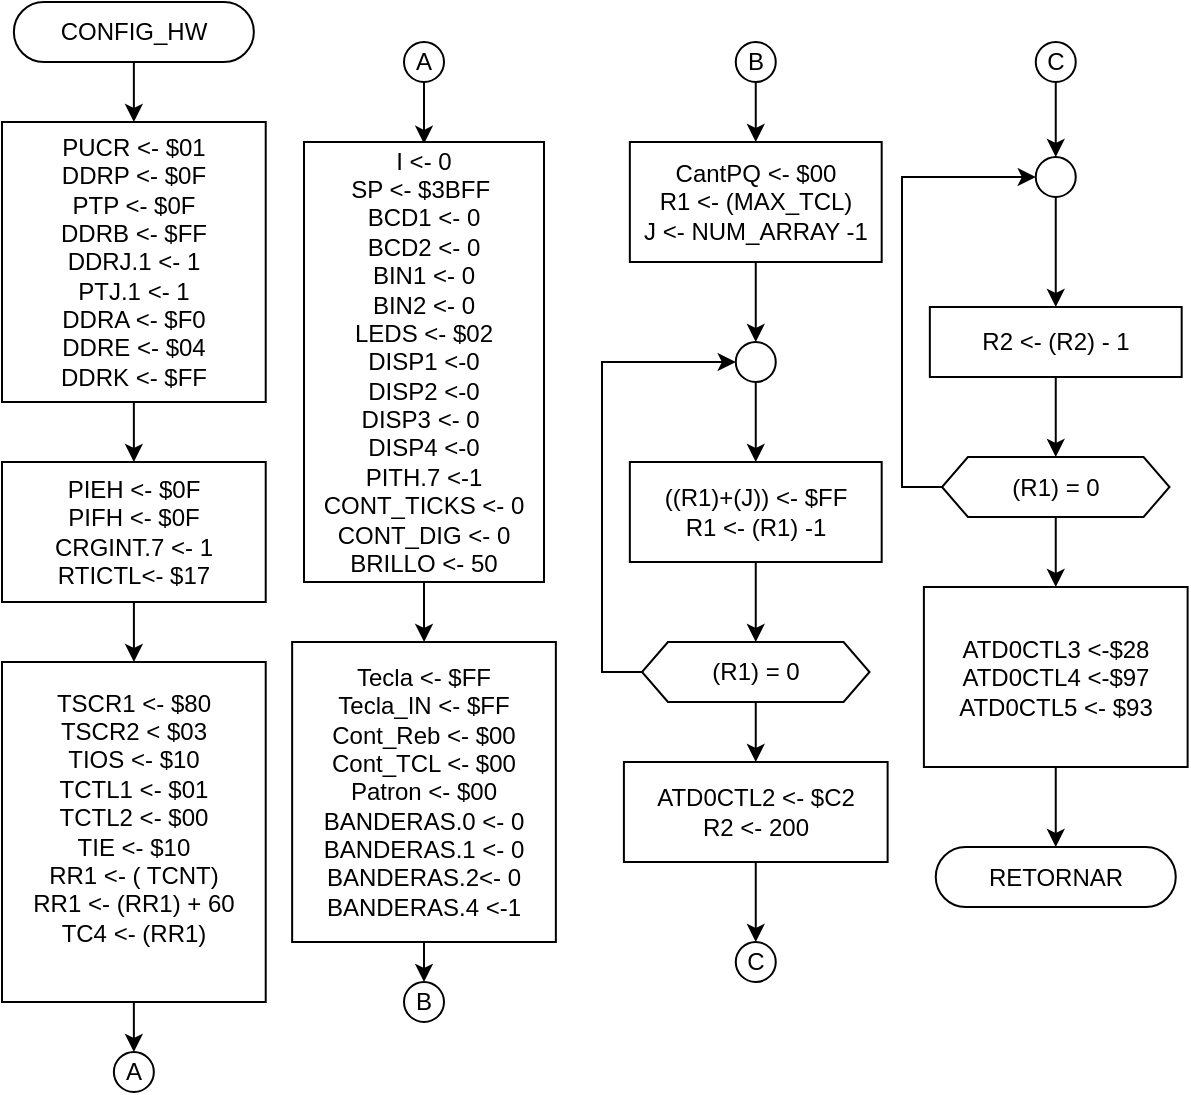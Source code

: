 <mxfile version="13.4.4" type="device"><diagram id="C5RBs43oDa-KdzZeNtuy" name="Page-1"><mxGraphModel dx="701" dy="689" grid="1" gridSize="10" guides="1" tooltips="1" connect="1" arrows="1" fold="1" page="1" pageScale="1" pageWidth="827" pageHeight="1169" math="0" shadow="0"><root><mxCell id="WIyWlLk6GJQsqaUBKTNV-0"/><mxCell id="WIyWlLk6GJQsqaUBKTNV-1" parent="WIyWlLk6GJQsqaUBKTNV-0"/><mxCell id="BiNuqb0XL55MywbdJWPC-0" style="edgeStyle=orthogonalEdgeStyle;rounded=0;orthogonalLoop=1;jettySize=auto;html=1;exitX=0.5;exitY=1;exitDx=0;exitDy=0;entryX=0.5;entryY=0;entryDx=0;entryDy=0;" parent="WIyWlLk6GJQsqaUBKTNV-1" source="BiNuqb0XL55MywbdJWPC-1" target="BiNuqb0XL55MywbdJWPC-3" edge="1"><mxGeometry relative="1" as="geometry"/></mxCell><mxCell id="BiNuqb0XL55MywbdJWPC-1" value="CONFIG_HW" style="rounded=1;whiteSpace=wrap;html=1;fontSize=12;glass=0;strokeWidth=1;shadow=0;arcSize=50;" parent="WIyWlLk6GJQsqaUBKTNV-1" vertex="1"><mxGeometry x="165.93" y="40" width="120" height="30" as="geometry"/></mxCell><mxCell id="BiNuqb0XL55MywbdJWPC-11" style="edgeStyle=orthogonalEdgeStyle;rounded=0;orthogonalLoop=1;jettySize=auto;html=1;exitX=0.5;exitY=1;exitDx=0;exitDy=0;entryX=0.5;entryY=0;entryDx=0;entryDy=0;" parent="WIyWlLk6GJQsqaUBKTNV-1" source="BiNuqb0XL55MywbdJWPC-3" target="BiNuqb0XL55MywbdJWPC-10" edge="1"><mxGeometry relative="1" as="geometry"/></mxCell><mxCell id="BiNuqb0XL55MywbdJWPC-3" value="PUCR &amp;lt;- $01&lt;br&gt;DDRP &amp;lt;- $0F&lt;br&gt;PTP &amp;lt;- $0F&lt;br&gt;DDRB &amp;lt;- $FF&lt;br&gt;DDRJ.1 &amp;lt;- 1&lt;br&gt;PTJ.1 &amp;lt;- 1&lt;br&gt;DDRA &amp;lt;- $F0&lt;br&gt;DDRE &amp;lt;- $04&lt;br&gt;DDRK &amp;lt;- $FF" style="rounded=0;whiteSpace=wrap;html=1;" parent="WIyWlLk6GJQsqaUBKTNV-1" vertex="1"><mxGeometry x="160" y="100" width="131.86" height="140" as="geometry"/></mxCell><mxCell id="gNDMIcxcUJ3Wm4XBd_So-22" style="edgeStyle=orthogonalEdgeStyle;rounded=0;orthogonalLoop=1;jettySize=auto;html=1;exitX=0.5;exitY=1;exitDx=0;exitDy=0;entryX=0.5;entryY=0;entryDx=0;entryDy=0;" parent="WIyWlLk6GJQsqaUBKTNV-1" source="BiNuqb0XL55MywbdJWPC-7" target="gNDMIcxcUJ3Wm4XBd_So-20" edge="1"><mxGeometry relative="1" as="geometry"/></mxCell><mxCell id="BiNuqb0XL55MywbdJWPC-7" value="Tecla &amp;lt;- $FF&lt;br&gt;Tecla_IN &amp;lt;- $FF&lt;br&gt;Cont_Reb &amp;lt;- $00&lt;br&gt;Cont_TCL &amp;lt;- $00&lt;br&gt;Patron &amp;lt;- $00&lt;br&gt;BANDERAS.0 &amp;lt;- 0&lt;br&gt;BANDERAS.1 &amp;lt;- 0&lt;br&gt;BANDERAS.2&amp;lt;- 0&lt;br&gt;BANDERAS.4 &amp;lt;-1" style="rounded=0;whiteSpace=wrap;html=1;" parent="WIyWlLk6GJQsqaUBKTNV-1" vertex="1"><mxGeometry x="305.07" y="360" width="131.86" height="150" as="geometry"/></mxCell><mxCell id="gNDMIcxcUJ3Wm4XBd_So-26" value="" style="edgeStyle=orthogonalEdgeStyle;rounded=0;orthogonalLoop=1;jettySize=auto;html=1;" parent="WIyWlLk6GJQsqaUBKTNV-1" source="BiNuqb0XL55MywbdJWPC-10" target="gNDMIcxcUJ3Wm4XBd_So-25" edge="1"><mxGeometry relative="1" as="geometry"/></mxCell><mxCell id="BiNuqb0XL55MywbdJWPC-10" value="PIEH &amp;lt;- $0F&lt;br&gt;PIFH &amp;lt;- $0F&lt;span&gt;&lt;br&gt;CRGINT.7 &amp;lt;- 1&lt;br&gt;&lt;/span&gt;RTICTL&amp;lt;- $17&lt;span&gt;&lt;br&gt;&lt;/span&gt;" style="rounded=0;whiteSpace=wrap;html=1;" parent="WIyWlLk6GJQsqaUBKTNV-1" vertex="1"><mxGeometry x="160" y="270" width="131.86" height="70" as="geometry"/></mxCell><mxCell id="AeGXm0mlhFADrNaoVzZk-2" style="edgeStyle=orthogonalEdgeStyle;rounded=0;orthogonalLoop=1;jettySize=auto;html=1;exitX=0.5;exitY=1;exitDx=0;exitDy=0;entryX=0.5;entryY=0;entryDx=0;entryDy=0;" parent="WIyWlLk6GJQsqaUBKTNV-1" source="gNDMIcxcUJ3Wm4XBd_So-25" target="gNDMIcxcUJ3Wm4XBd_So-24" edge="1"><mxGeometry relative="1" as="geometry"/></mxCell><mxCell id="gNDMIcxcUJ3Wm4XBd_So-25" value="&lt;span&gt;TSCR1 &amp;lt;- $80&lt;br&gt;TSCR2 &amp;lt; $03&lt;br&gt;TIOS &amp;lt;- $10&lt;br&gt;TCTL1 &amp;lt;- $01&lt;br&gt;&lt;/span&gt;TCTL2 &amp;lt;- $00&lt;br&gt;&lt;span&gt;TIE &amp;lt;- $10&lt;br&gt;RR1 &amp;lt;- ( TCNT)&lt;br&gt;RR1 &amp;lt;- (RR1) + 60&lt;br&gt;TC4 &amp;lt;- (RR1)&lt;br&gt;&lt;br&gt;&lt;/span&gt;" style="rounded=0;whiteSpace=wrap;html=1;" parent="WIyWlLk6GJQsqaUBKTNV-1" vertex="1"><mxGeometry x="160" y="370" width="131.86" height="170" as="geometry"/></mxCell><mxCell id="gNDMIcxcUJ3Wm4XBd_So-4" style="edgeStyle=orthogonalEdgeStyle;rounded=0;orthogonalLoop=1;jettySize=auto;html=1;exitX=0.5;exitY=1;exitDx=0;exitDy=0;entryX=0.5;entryY=0.004;entryDx=0;entryDy=0;entryPerimeter=0;" parent="WIyWlLk6GJQsqaUBKTNV-1" source="JgVnHlpCNay2Xa7bmQYu-5" target="gNDMIcxcUJ3Wm4XBd_So-0" edge="1"><mxGeometry relative="1" as="geometry"/></mxCell><mxCell id="JgVnHlpCNay2Xa7bmQYu-5" value="A&lt;span style=&quot;color: rgba(0 , 0 , 0 , 0) ; font-family: monospace ; font-size: 0px&quot;&gt;%3CmxGraphModel%3E%3Croot%3E%3CmxCell%20id%3D%220%22%2F%3E%3CmxCell%20id%3D%221%22%20parent%3D%220%22%2F%3E%3CmxCell%20id%3D%222%22%20value%3D%22E%22%20style%3D%22ellipse%3BwhiteSpace%3Dwrap%3Bhtml%3D1%3Baspect%3Dfixed%3B%22%20vertex%3D%221%22%20parent%3D%221%22%3E%3CmxGeometry%20x%3D%22434.18%22%20y%3D%22460%22%20width%3D%2220%22%20height%3D%2220%22%20as%3D%22geometry%22%2F%3E%3C%2FmxCell%3E%3C%2Froot%3E%3C%2FmxGraphModel%3E&lt;/span&gt;" style="ellipse;whiteSpace=wrap;html=1;aspect=fixed;" parent="WIyWlLk6GJQsqaUBKTNV-1" vertex="1"><mxGeometry x="361.0" y="60" width="20" height="20" as="geometry"/></mxCell><mxCell id="gNDMIcxcUJ3Wm4XBd_So-5" style="edgeStyle=orthogonalEdgeStyle;rounded=0;orthogonalLoop=1;jettySize=auto;html=1;exitX=0.5;exitY=1;exitDx=0;exitDy=0;" parent="WIyWlLk6GJQsqaUBKTNV-1" source="gNDMIcxcUJ3Wm4XBd_So-0" target="BiNuqb0XL55MywbdJWPC-7" edge="1"><mxGeometry relative="1" as="geometry"/></mxCell><mxCell id="gNDMIcxcUJ3Wm4XBd_So-0" value="I &amp;lt;- 0&lt;br&gt;SP &amp;lt;-&amp;nbsp;$3BFF&amp;nbsp;&lt;br&gt;BCD1 &amp;lt;- 0&lt;br&gt;BCD2 &amp;lt;- 0&lt;br&gt;BIN1 &amp;lt;- 0&lt;br&gt;BIN2 &amp;lt;- 0&lt;br&gt;LEDS &amp;lt;- $02&lt;br&gt;DISP1 &amp;lt;-0&lt;br&gt;DISP2 &amp;lt;-0&lt;br&gt;DISP3 &amp;lt;- 0&amp;nbsp;&lt;br&gt;DISP4 &amp;lt;-0&lt;br&gt;PITH.7 &amp;lt;-1&lt;br&gt;CONT_TICKS &amp;lt;- 0&lt;br&gt;CONT_DIG &amp;lt;- 0&lt;br&gt;BRILLO &amp;lt;- 50" style="rounded=0;whiteSpace=wrap;html=1;" parent="WIyWlLk6GJQsqaUBKTNV-1" vertex="1"><mxGeometry x="311" y="110" width="120" height="220" as="geometry"/></mxCell><mxCell id="gNDMIcxcUJ3Wm4XBd_So-7" value="RETORNAR" style="rounded=1;whiteSpace=wrap;html=1;fontSize=12;glass=0;strokeWidth=1;shadow=0;arcSize=50;" parent="WIyWlLk6GJQsqaUBKTNV-1" vertex="1"><mxGeometry x="626.88" y="462.5" width="120" height="30" as="geometry"/></mxCell><mxCell id="gNDMIcxcUJ3Wm4XBd_So-12" style="edgeStyle=orthogonalEdgeStyle;rounded=0;orthogonalLoop=1;jettySize=auto;html=1;exitX=0.5;exitY=1;exitDx=0;exitDy=0;entryX=0.5;entryY=0;entryDx=0;entryDy=0;" parent="WIyWlLk6GJQsqaUBKTNV-1" source="gNDMIcxcUJ3Wm4XBd_So-8" target="gNDMIcxcUJ3Wm4XBd_So-10" edge="1"><mxGeometry relative="1" as="geometry"/></mxCell><mxCell id="gNDMIcxcUJ3Wm4XBd_So-8" value="" style="ellipse;whiteSpace=wrap;html=1;aspect=fixed;" parent="WIyWlLk6GJQsqaUBKTNV-1" vertex="1"><mxGeometry x="526.88" y="210" width="20" height="20" as="geometry"/></mxCell><mxCell id="gNDMIcxcUJ3Wm4XBd_So-11" style="edgeStyle=orthogonalEdgeStyle;rounded=0;orthogonalLoop=1;jettySize=auto;html=1;exitX=0.5;exitY=1;exitDx=0;exitDy=0;entryX=0.5;entryY=0;entryDx=0;entryDy=0;" parent="WIyWlLk6GJQsqaUBKTNV-1" source="gNDMIcxcUJ3Wm4XBd_So-9" target="gNDMIcxcUJ3Wm4XBd_So-8" edge="1"><mxGeometry relative="1" as="geometry"/></mxCell><mxCell id="gNDMIcxcUJ3Wm4XBd_So-9" value="&lt;span&gt;CantPQ &amp;lt;- $00&lt;br&gt;R1 &amp;lt;- (MAX_TCL)&lt;br&gt;J &amp;lt;- NUM_ARRAY -1&lt;br&gt;&lt;/span&gt;" style="rounded=0;whiteSpace=wrap;html=1;" parent="WIyWlLk6GJQsqaUBKTNV-1" vertex="1"><mxGeometry x="473.92" y="110" width="125.92" height="60" as="geometry"/></mxCell><mxCell id="gNDMIcxcUJ3Wm4XBd_So-16" style="edgeStyle=orthogonalEdgeStyle;rounded=0;orthogonalLoop=1;jettySize=auto;html=1;exitX=0.5;exitY=1;exitDx=0;exitDy=0;" parent="WIyWlLk6GJQsqaUBKTNV-1" source="gNDMIcxcUJ3Wm4XBd_So-10" target="gNDMIcxcUJ3Wm4XBd_So-13" edge="1"><mxGeometry relative="1" as="geometry"/></mxCell><mxCell id="gNDMIcxcUJ3Wm4XBd_So-10" value="&lt;span&gt;((R1)+(J)) &amp;lt;- $FF&lt;br&gt;R1 &amp;lt;- (R1) -1&lt;br&gt;&lt;/span&gt;" style="rounded=0;whiteSpace=wrap;html=1;" parent="WIyWlLk6GJQsqaUBKTNV-1" vertex="1"><mxGeometry x="473.92" y="270" width="125.92" height="50" as="geometry"/></mxCell><mxCell id="gNDMIcxcUJ3Wm4XBd_So-15" style="edgeStyle=orthogonalEdgeStyle;rounded=0;orthogonalLoop=1;jettySize=auto;html=1;exitX=0;exitY=0.5;exitDx=0;exitDy=0;entryX=0;entryY=0.5;entryDx=0;entryDy=0;" parent="WIyWlLk6GJQsqaUBKTNV-1" source="gNDMIcxcUJ3Wm4XBd_So-13" target="gNDMIcxcUJ3Wm4XBd_So-8" edge="1"><mxGeometry relative="1" as="geometry"/></mxCell><mxCell id="576z57TSN_1Zk11Zrg-0-13" style="edgeStyle=orthogonalEdgeStyle;rounded=0;orthogonalLoop=1;jettySize=auto;html=1;exitX=0.5;exitY=1;exitDx=0;exitDy=0;entryX=0.5;entryY=0;entryDx=0;entryDy=0;" parent="WIyWlLk6GJQsqaUBKTNV-1" source="gNDMIcxcUJ3Wm4XBd_So-13" target="576z57TSN_1Zk11Zrg-0-12" edge="1"><mxGeometry relative="1" as="geometry"/></mxCell><mxCell id="gNDMIcxcUJ3Wm4XBd_So-13" value="(R1) = 0" style="shape=hexagon;perimeter=hexagonPerimeter2;whiteSpace=wrap;html=1;size=0.114;" parent="WIyWlLk6GJQsqaUBKTNV-1" vertex="1"><mxGeometry x="480" y="360" width="113.76" height="30" as="geometry"/></mxCell><mxCell id="gNDMIcxcUJ3Wm4XBd_So-19" style="edgeStyle=orthogonalEdgeStyle;rounded=0;orthogonalLoop=1;jettySize=auto;html=1;exitX=0.5;exitY=1;exitDx=0;exitDy=0;entryX=0.5;entryY=0;entryDx=0;entryDy=0;" parent="WIyWlLk6GJQsqaUBKTNV-1" source="gNDMIcxcUJ3Wm4XBd_So-18" target="gNDMIcxcUJ3Wm4XBd_So-9" edge="1"><mxGeometry relative="1" as="geometry"/></mxCell><mxCell id="gNDMIcxcUJ3Wm4XBd_So-18" value="B" style="ellipse;whiteSpace=wrap;html=1;aspect=fixed;" parent="WIyWlLk6GJQsqaUBKTNV-1" vertex="1"><mxGeometry x="526.88" y="60" width="20" height="20" as="geometry"/></mxCell><mxCell id="gNDMIcxcUJ3Wm4XBd_So-20" value="B" style="ellipse;whiteSpace=wrap;html=1;aspect=fixed;" parent="WIyWlLk6GJQsqaUBKTNV-1" vertex="1"><mxGeometry x="361" y="530" width="20" height="20" as="geometry"/></mxCell><mxCell id="gNDMIcxcUJ3Wm4XBd_So-24" value="A&lt;span style=&quot;color: rgba(0 , 0 , 0 , 0) ; font-family: monospace ; font-size: 0px&quot;&gt;%3CmxGraphModel%3E%3Croot%3E%3CmxCell%20id%3D%220%22%2F%3E%3CmxCell%20id%3D%221%22%20parent%3D%220%22%2F%3E%3CmxCell%20id%3D%222%22%20value%3D%22E%22%20style%3D%22ellipse%3BwhiteSpace%3Dwrap%3Bhtml%3D1%3Baspect%3Dfixed%3B%22%20vertex%3D%221%22%20parent%3D%221%22%3E%3CmxGeometry%20x%3D%22434.18%22%20y%3D%22460%22%20width%3D%2220%22%20height%3D%2220%22%20as%3D%22geometry%22%2F%3E%3C%2FmxCell%3E%3C%2Froot%3E%3C%2FmxGraphModel%3E&lt;/span&gt;" style="ellipse;whiteSpace=wrap;html=1;aspect=fixed;" parent="WIyWlLk6GJQsqaUBKTNV-1" vertex="1"><mxGeometry x="215.93" y="565" width="20" height="20" as="geometry"/></mxCell><mxCell id="576z57TSN_1Zk11Zrg-0-2" style="edgeStyle=orthogonalEdgeStyle;rounded=0;orthogonalLoop=1;jettySize=auto;html=1;exitX=0.5;exitY=1;exitDx=0;exitDy=0;" parent="WIyWlLk6GJQsqaUBKTNV-1" source="576z57TSN_1Zk11Zrg-0-0" target="gNDMIcxcUJ3Wm4XBd_So-7" edge="1"><mxGeometry relative="1" as="geometry"/></mxCell><mxCell id="576z57TSN_1Zk11Zrg-0-0" value="ATD0CTL3 &amp;lt;-$28&lt;br&gt;ATD0CTL4 &amp;lt;-$97&lt;br&gt;ATD0CTL5 &amp;lt;- $93" style="rounded=0;whiteSpace=wrap;html=1;" parent="WIyWlLk6GJQsqaUBKTNV-1" vertex="1"><mxGeometry x="620.95" y="332.5" width="131.86" height="90" as="geometry"/></mxCell><mxCell id="576z57TSN_1Zk11Zrg-0-3" style="edgeStyle=orthogonalEdgeStyle;rounded=0;orthogonalLoop=1;jettySize=auto;html=1;exitX=0.5;exitY=1;exitDx=0;exitDy=0;entryX=0.5;entryY=0;entryDx=0;entryDy=0;" parent="WIyWlLk6GJQsqaUBKTNV-1" source="576z57TSN_1Zk11Zrg-0-4" target="576z57TSN_1Zk11Zrg-0-6" edge="1"><mxGeometry relative="1" as="geometry"/></mxCell><mxCell id="576z57TSN_1Zk11Zrg-0-4" value="" style="ellipse;whiteSpace=wrap;html=1;aspect=fixed;" parent="WIyWlLk6GJQsqaUBKTNV-1" vertex="1"><mxGeometry x="676.88" y="117.5" width="20" height="20" as="geometry"/></mxCell><mxCell id="576z57TSN_1Zk11Zrg-0-5" style="edgeStyle=orthogonalEdgeStyle;rounded=0;orthogonalLoop=1;jettySize=auto;html=1;exitX=0.5;exitY=1;exitDx=0;exitDy=0;" parent="WIyWlLk6GJQsqaUBKTNV-1" source="576z57TSN_1Zk11Zrg-0-6" target="576z57TSN_1Zk11Zrg-0-8" edge="1"><mxGeometry relative="1" as="geometry"/></mxCell><mxCell id="576z57TSN_1Zk11Zrg-0-6" value="&lt;span&gt;R2 &amp;lt;- (R2) - 1&lt;br&gt;&lt;/span&gt;" style="rounded=0;whiteSpace=wrap;html=1;" parent="WIyWlLk6GJQsqaUBKTNV-1" vertex="1"><mxGeometry x="623.92" y="192.5" width="125.92" height="35" as="geometry"/></mxCell><mxCell id="576z57TSN_1Zk11Zrg-0-7" style="edgeStyle=orthogonalEdgeStyle;rounded=0;orthogonalLoop=1;jettySize=auto;html=1;exitX=0;exitY=0.5;exitDx=0;exitDy=0;entryX=0;entryY=0.5;entryDx=0;entryDy=0;" parent="WIyWlLk6GJQsqaUBKTNV-1" source="576z57TSN_1Zk11Zrg-0-8" target="576z57TSN_1Zk11Zrg-0-4" edge="1"><mxGeometry relative="1" as="geometry"/></mxCell><mxCell id="576z57TSN_1Zk11Zrg-0-11" style="edgeStyle=orthogonalEdgeStyle;rounded=0;orthogonalLoop=1;jettySize=auto;html=1;exitX=0.5;exitY=1;exitDx=0;exitDy=0;entryX=0.5;entryY=0;entryDx=0;entryDy=0;" parent="WIyWlLk6GJQsqaUBKTNV-1" source="576z57TSN_1Zk11Zrg-0-8" target="576z57TSN_1Zk11Zrg-0-0" edge="1"><mxGeometry relative="1" as="geometry"/></mxCell><mxCell id="576z57TSN_1Zk11Zrg-0-8" value="(R1) = 0" style="shape=hexagon;perimeter=hexagonPerimeter2;whiteSpace=wrap;html=1;size=0.114;" parent="WIyWlLk6GJQsqaUBKTNV-1" vertex="1"><mxGeometry x="630" y="267.5" width="113.76" height="30" as="geometry"/></mxCell><mxCell id="576z57TSN_1Zk11Zrg-0-15" style="edgeStyle=orthogonalEdgeStyle;rounded=0;orthogonalLoop=1;jettySize=auto;html=1;exitX=0.5;exitY=1;exitDx=0;exitDy=0;entryX=0.5;entryY=0;entryDx=0;entryDy=0;" parent="WIyWlLk6GJQsqaUBKTNV-1" source="576z57TSN_1Zk11Zrg-0-12" target="576z57TSN_1Zk11Zrg-0-14" edge="1"><mxGeometry relative="1" as="geometry"/></mxCell><mxCell id="576z57TSN_1Zk11Zrg-0-12" value="ATD0CTL2 &amp;lt;- $C2&lt;br&gt;R2 &amp;lt;- 200" style="rounded=0;whiteSpace=wrap;html=1;" parent="WIyWlLk6GJQsqaUBKTNV-1" vertex="1"><mxGeometry x="470.95" y="420" width="131.86" height="50" as="geometry"/></mxCell><mxCell id="576z57TSN_1Zk11Zrg-0-14" value="C" style="ellipse;whiteSpace=wrap;html=1;aspect=fixed;" parent="WIyWlLk6GJQsqaUBKTNV-1" vertex="1"><mxGeometry x="526.88" y="510" width="20" height="20" as="geometry"/></mxCell><mxCell id="576z57TSN_1Zk11Zrg-0-17" style="edgeStyle=orthogonalEdgeStyle;rounded=0;orthogonalLoop=1;jettySize=auto;html=1;exitX=0.5;exitY=1;exitDx=0;exitDy=0;entryX=0.5;entryY=0;entryDx=0;entryDy=0;" parent="WIyWlLk6GJQsqaUBKTNV-1" source="576z57TSN_1Zk11Zrg-0-16" target="576z57TSN_1Zk11Zrg-0-4" edge="1"><mxGeometry relative="1" as="geometry"/></mxCell><mxCell id="576z57TSN_1Zk11Zrg-0-16" value="C" style="ellipse;whiteSpace=wrap;html=1;aspect=fixed;" parent="WIyWlLk6GJQsqaUBKTNV-1" vertex="1"><mxGeometry x="676.88" y="60" width="20" height="20" as="geometry"/></mxCell></root></mxGraphModel></diagram></mxfile>